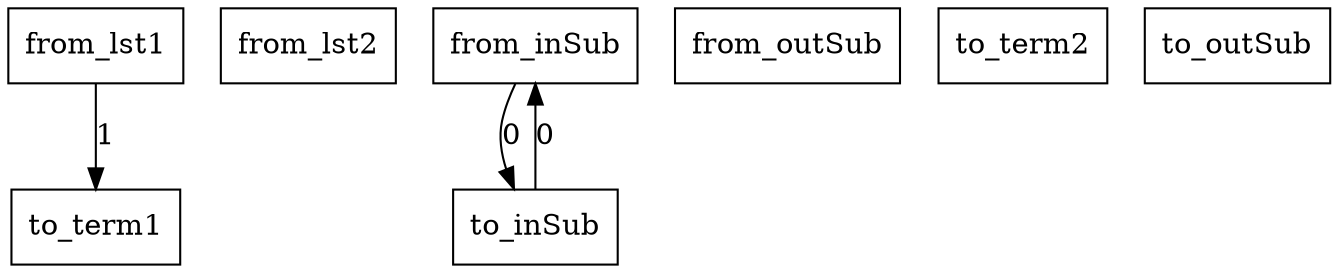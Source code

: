 digraph {
    graph [rankdir=TB
          ,bgcolor=transparent];
    node [shape=box
         ,fillcolor=white
         ,style=filled];
    0 [label=<from_lst1>];
    1 [label=<from_lst2>];
    2 [label=<from_inSub>];
    3 [label=<from_outSub>];
    4 [label=<to_term1>];
    5 [label=<to_term2>];
    6 [label=<to_inSub>];
    7 [label=<to_outSub>];
    0 -> 4 [label=1];
    2 -> 6 [label=0];
    6 -> 2 [label=0];
}